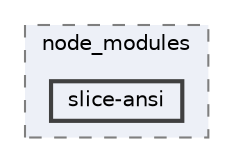 digraph "C:/Users/arisc/OneDrive/Documents/GitHub/FINAL/EcoEats-Project/node_modules/log-update/node_modules/slice-ansi"
{
 // LATEX_PDF_SIZE
  bgcolor="transparent";
  edge [fontname=Helvetica,fontsize=10,labelfontname=Helvetica,labelfontsize=10];
  node [fontname=Helvetica,fontsize=10,shape=box,height=0.2,width=0.4];
  compound=true
  subgraph clusterdir_3178d60b10dc7e79bbe057461787bc56 {
    graph [ bgcolor="#edf0f7", pencolor="grey50", label="node_modules", fontname=Helvetica,fontsize=10 style="filled,dashed", URL="dir_3178d60b10dc7e79bbe057461787bc56.html",tooltip=""]
  dir_1b68700f865383576fc13dbfc5ebc172 [label="slice-ansi", fillcolor="#edf0f7", color="grey25", style="filled,bold", URL="dir_1b68700f865383576fc13dbfc5ebc172.html",tooltip=""];
  }
}
